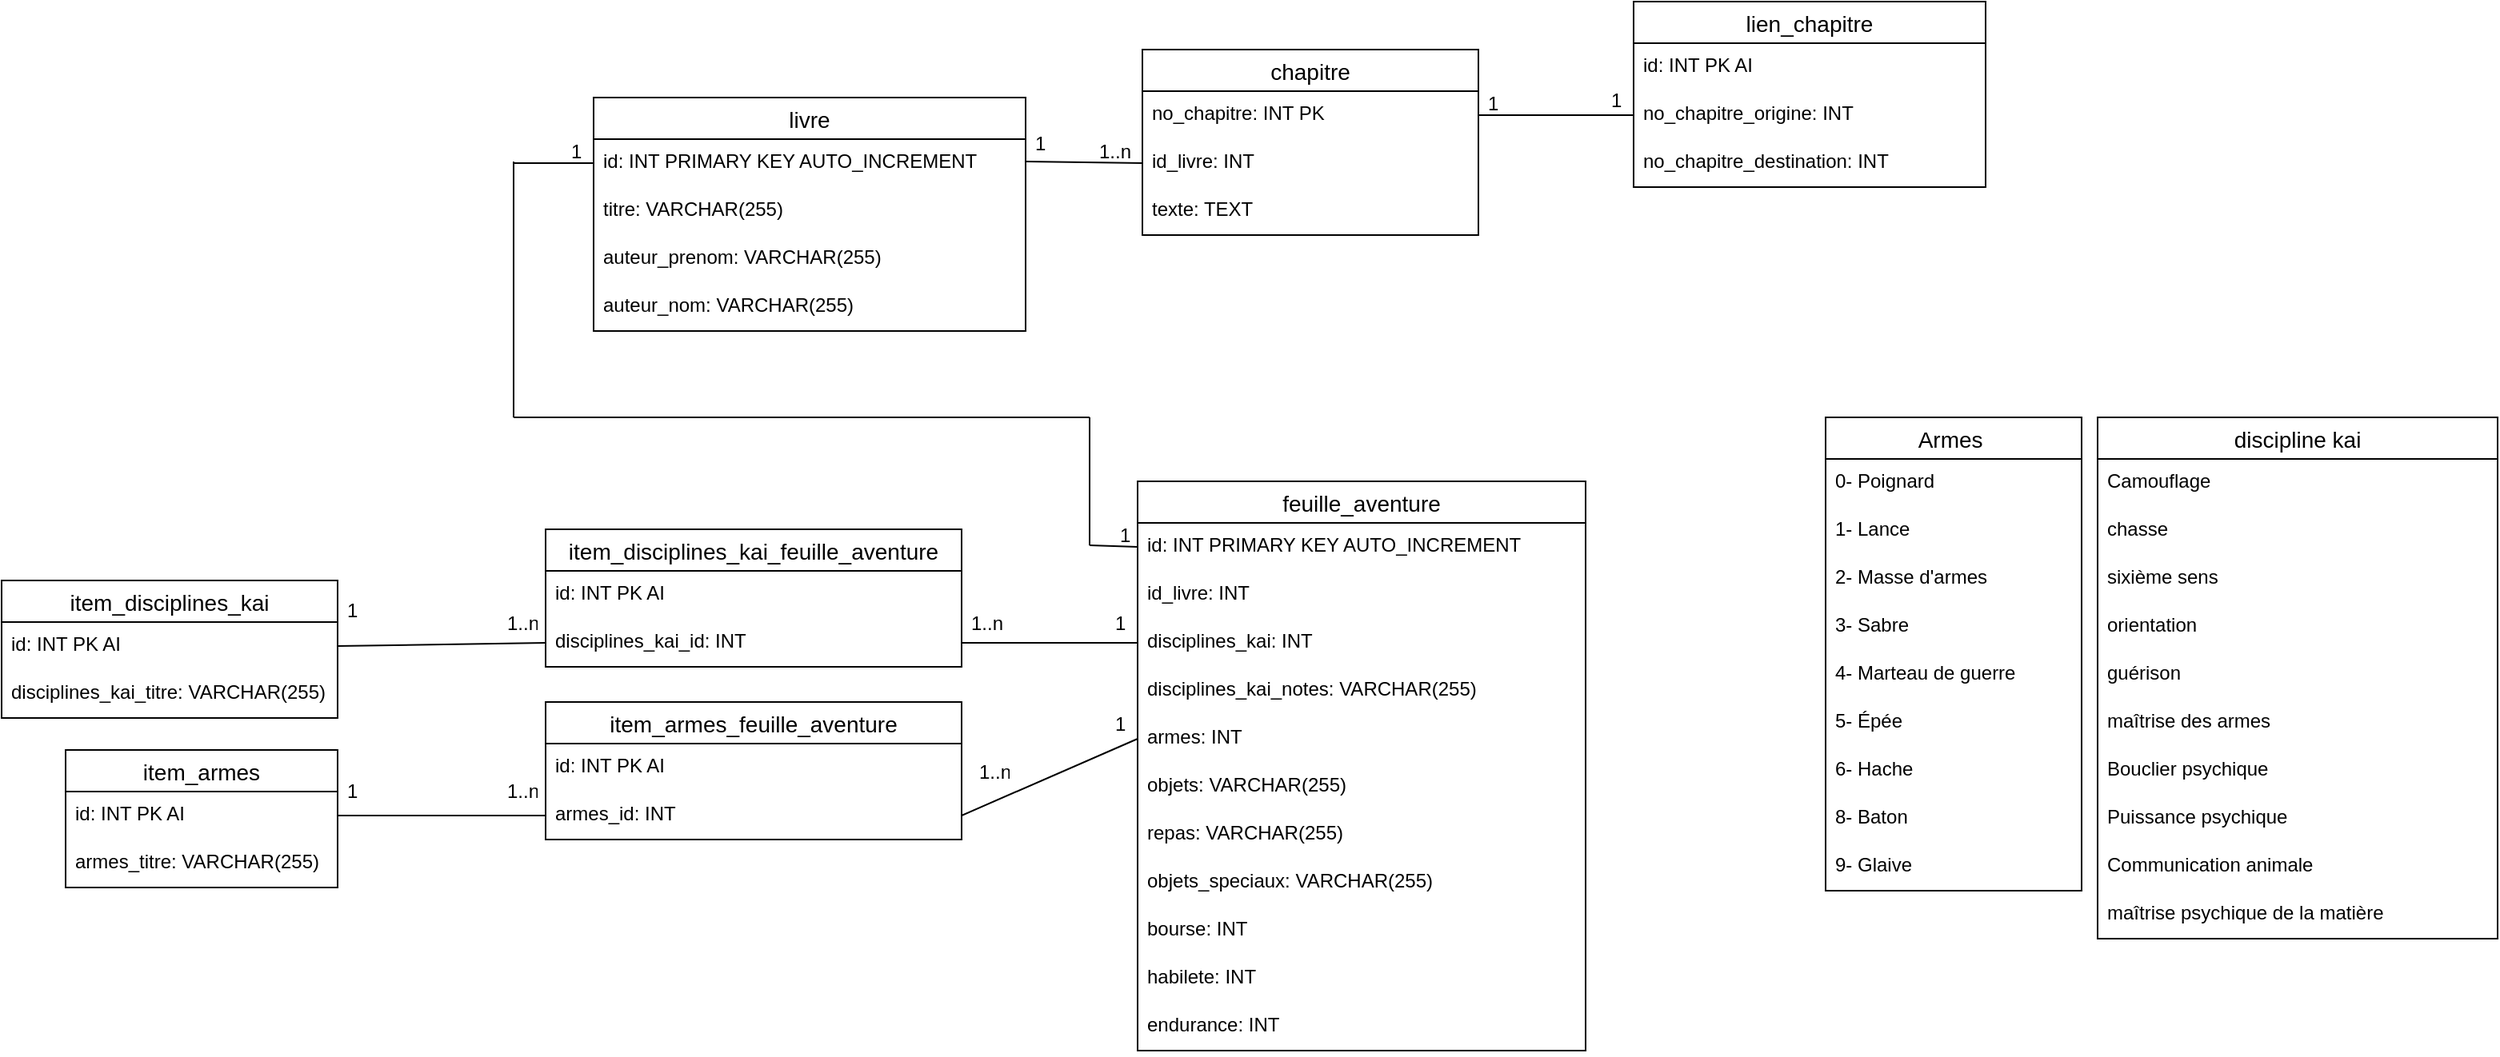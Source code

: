 <mxfile version="20.3.0" type="device"><diagram id="8a82gnL9Ti1jS3Z0b7Y0" name="Page-1"><mxGraphModel dx="1522" dy="403" grid="1" gridSize="10" guides="1" tooltips="1" connect="1" arrows="1" fold="1" page="1" pageScale="1" pageWidth="827" pageHeight="1169" math="0" shadow="0"><root><mxCell id="0"/><mxCell id="1" parent="0"/><mxCell id="UXGBYxF8aV68pguyi7tR-3" value="chapitre" style="swimlane;fontStyle=0;childLayout=stackLayout;horizontal=1;startSize=26;horizontalStack=0;resizeParent=1;resizeParentMax=0;resizeLast=0;collapsible=1;marginBottom=0;align=center;fontSize=14;" parent="1" vertex="1"><mxGeometry x="433" y="210" width="210" height="116" as="geometry"/></mxCell><mxCell id="UXGBYxF8aV68pguyi7tR-4" value="no_chapitre: INT PK" style="text;strokeColor=none;fillColor=none;spacingLeft=4;spacingRight=4;overflow=hidden;rotatable=0;points=[[0,0.5],[1,0.5]];portConstraint=eastwest;fontSize=12;" parent="UXGBYxF8aV68pguyi7tR-3" vertex="1"><mxGeometry y="26" width="210" height="30" as="geometry"/></mxCell><mxCell id="UXGBYxF8aV68pguyi7tR-5" value="id_livre: INT" style="text;strokeColor=none;fillColor=none;spacingLeft=4;spacingRight=4;overflow=hidden;rotatable=0;points=[[0,0.5],[1,0.5]];portConstraint=eastwest;fontSize=12;" parent="UXGBYxF8aV68pguyi7tR-3" vertex="1"><mxGeometry y="56" width="210" height="30" as="geometry"/></mxCell><mxCell id="UXGBYxF8aV68pguyi7tR-6" value="texte: TEXT" style="text;strokeColor=none;fillColor=none;spacingLeft=4;spacingRight=4;overflow=hidden;rotatable=0;points=[[0,0.5],[1,0.5]];portConstraint=eastwest;fontSize=12;" parent="UXGBYxF8aV68pguyi7tR-3" vertex="1"><mxGeometry y="86" width="210" height="30" as="geometry"/></mxCell><mxCell id="UXGBYxF8aV68pguyi7tR-7" value="lien_chapitre" style="swimlane;fontStyle=0;childLayout=stackLayout;horizontal=1;startSize=26;horizontalStack=0;resizeParent=1;resizeParentMax=0;resizeLast=0;collapsible=1;marginBottom=0;align=center;fontSize=14;" parent="1" vertex="1"><mxGeometry x="740" y="180" width="220" height="116" as="geometry"/></mxCell><mxCell id="UXGBYxF8aV68pguyi7tR-8" value="id: INT PK AI" style="text;strokeColor=none;fillColor=none;spacingLeft=4;spacingRight=4;overflow=hidden;rotatable=0;points=[[0,0.5],[1,0.5]];portConstraint=eastwest;fontSize=12;" parent="UXGBYxF8aV68pguyi7tR-7" vertex="1"><mxGeometry y="26" width="220" height="30" as="geometry"/></mxCell><mxCell id="UXGBYxF8aV68pguyi7tR-9" value="no_chapitre_origine: INT" style="text;strokeColor=none;fillColor=none;spacingLeft=4;spacingRight=4;overflow=hidden;rotatable=0;points=[[0,0.5],[1,0.5]];portConstraint=eastwest;fontSize=12;" parent="UXGBYxF8aV68pguyi7tR-7" vertex="1"><mxGeometry y="56" width="220" height="30" as="geometry"/></mxCell><mxCell id="UXGBYxF8aV68pguyi7tR-10" value="no_chapitre_destination: INT" style="text;strokeColor=none;fillColor=none;spacingLeft=4;spacingRight=4;overflow=hidden;rotatable=0;points=[[0,0.5],[1,0.5]];portConstraint=eastwest;fontSize=12;" parent="UXGBYxF8aV68pguyi7tR-7" vertex="1"><mxGeometry y="86" width="220" height="30" as="geometry"/></mxCell><mxCell id="UXGBYxF8aV68pguyi7tR-11" value="livre" style="swimlane;fontStyle=0;childLayout=stackLayout;horizontal=1;startSize=26;horizontalStack=0;resizeParent=1;resizeParentMax=0;resizeLast=0;collapsible=1;marginBottom=0;align=center;fontSize=14;" parent="1" vertex="1"><mxGeometry x="90" y="240" width="270" height="146" as="geometry"/></mxCell><mxCell id="UXGBYxF8aV68pguyi7tR-12" value="id: INT PRIMARY KEY AUTO_INCREMENT" style="text;strokeColor=none;fillColor=none;spacingLeft=4;spacingRight=4;overflow=hidden;rotatable=0;points=[[0,0.5],[1,0.5]];portConstraint=eastwest;fontSize=12;" parent="UXGBYxF8aV68pguyi7tR-11" vertex="1"><mxGeometry y="26" width="270" height="30" as="geometry"/></mxCell><mxCell id="UXGBYxF8aV68pguyi7tR-14" value="titre: VARCHAR(255)" style="text;strokeColor=none;fillColor=none;spacingLeft=4;spacingRight=4;overflow=hidden;rotatable=0;points=[[0,0.5],[1,0.5]];portConstraint=eastwest;fontSize=12;" parent="UXGBYxF8aV68pguyi7tR-11" vertex="1"><mxGeometry y="56" width="270" height="30" as="geometry"/></mxCell><mxCell id="UXGBYxF8aV68pguyi7tR-73" value="auteur_prenom: VARCHAR(255)" style="text;strokeColor=none;fillColor=none;spacingLeft=4;spacingRight=4;overflow=hidden;rotatable=0;points=[[0,0.5],[1,0.5]];portConstraint=eastwest;fontSize=12;" parent="UXGBYxF8aV68pguyi7tR-11" vertex="1"><mxGeometry y="86" width="270" height="30" as="geometry"/></mxCell><mxCell id="UXGBYxF8aV68pguyi7tR-74" value="auteur_nom: VARCHAR(255)" style="text;strokeColor=none;fillColor=none;spacingLeft=4;spacingRight=4;overflow=hidden;rotatable=0;points=[[0,0.5],[1,0.5]];portConstraint=eastwest;fontSize=12;" parent="UXGBYxF8aV68pguyi7tR-11" vertex="1"><mxGeometry y="116" width="270" height="30" as="geometry"/></mxCell><mxCell id="UXGBYxF8aV68pguyi7tR-15" value="feuille_aventure" style="swimlane;fontStyle=0;childLayout=stackLayout;horizontal=1;startSize=26;horizontalStack=0;resizeParent=1;resizeParentMax=0;resizeLast=0;collapsible=1;marginBottom=0;align=center;fontSize=14;" parent="1" vertex="1"><mxGeometry x="430" y="480" width="280" height="356" as="geometry"/></mxCell><mxCell id="UXGBYxF8aV68pguyi7tR-16" value="id: INT PRIMARY KEY AUTO_INCREMENT" style="text;strokeColor=none;fillColor=none;spacingLeft=4;spacingRight=4;overflow=hidden;rotatable=0;points=[[0,0.5],[1,0.5]];portConstraint=eastwest;fontSize=12;" parent="UXGBYxF8aV68pguyi7tR-15" vertex="1"><mxGeometry y="26" width="280" height="30" as="geometry"/></mxCell><mxCell id="UXGBYxF8aV68pguyi7tR-76" value="id_livre: INT" style="text;strokeColor=none;fillColor=none;spacingLeft=4;spacingRight=4;overflow=hidden;rotatable=0;points=[[0,0.5],[1,0.5]];portConstraint=eastwest;fontSize=12;" parent="UXGBYxF8aV68pguyi7tR-15" vertex="1"><mxGeometry y="56" width="280" height="30" as="geometry"/></mxCell><mxCell id="UXGBYxF8aV68pguyi7tR-17" value="disciplines_kai: INT" style="text;strokeColor=none;fillColor=none;spacingLeft=4;spacingRight=4;overflow=hidden;rotatable=0;points=[[0,0.5],[1,0.5]];portConstraint=eastwest;fontSize=12;" parent="UXGBYxF8aV68pguyi7tR-15" vertex="1"><mxGeometry y="86" width="280" height="30" as="geometry"/></mxCell><mxCell id="UXGBYxF8aV68pguyi7tR-19" value="disciplines_kai_notes: VARCHAR(255)" style="text;strokeColor=none;fillColor=none;spacingLeft=4;spacingRight=4;overflow=hidden;rotatable=0;points=[[0,0.5],[1,0.5]];portConstraint=eastwest;fontSize=12;" parent="UXGBYxF8aV68pguyi7tR-15" vertex="1"><mxGeometry y="116" width="280" height="30" as="geometry"/></mxCell><mxCell id="UXGBYxF8aV68pguyi7tR-36" value="armes: INT" style="text;strokeColor=none;fillColor=none;spacingLeft=4;spacingRight=4;overflow=hidden;rotatable=0;points=[[0,0.5],[1,0.5]];portConstraint=eastwest;fontSize=12;" parent="UXGBYxF8aV68pguyi7tR-15" vertex="1"><mxGeometry y="146" width="280" height="30" as="geometry"/></mxCell><mxCell id="UXGBYxF8aV68pguyi7tR-20" value="objets: VARCHAR(255)" style="text;strokeColor=none;fillColor=none;spacingLeft=4;spacingRight=4;overflow=hidden;rotatable=0;points=[[0,0.5],[1,0.5]];portConstraint=eastwest;fontSize=12;" parent="UXGBYxF8aV68pguyi7tR-15" vertex="1"><mxGeometry y="176" width="280" height="30" as="geometry"/></mxCell><mxCell id="UXGBYxF8aV68pguyi7tR-18" value="repas: VARCHAR(255)" style="text;strokeColor=none;fillColor=none;spacingLeft=4;spacingRight=4;overflow=hidden;rotatable=0;points=[[0,0.5],[1,0.5]];portConstraint=eastwest;fontSize=12;" parent="UXGBYxF8aV68pguyi7tR-15" vertex="1"><mxGeometry y="206" width="280" height="30" as="geometry"/></mxCell><mxCell id="UXGBYxF8aV68pguyi7tR-66" value="objets_speciaux: VARCHAR(255)" style="text;strokeColor=none;fillColor=none;spacingLeft=4;spacingRight=4;overflow=hidden;rotatable=0;points=[[0,0.5],[1,0.5]];portConstraint=eastwest;fontSize=12;" parent="UXGBYxF8aV68pguyi7tR-15" vertex="1"><mxGeometry y="236" width="280" height="30" as="geometry"/></mxCell><mxCell id="UXGBYxF8aV68pguyi7tR-67" value="bourse: INT" style="text;strokeColor=none;fillColor=none;spacingLeft=4;spacingRight=4;overflow=hidden;rotatable=0;points=[[0,0.5],[1,0.5]];portConstraint=eastwest;fontSize=12;" parent="UXGBYxF8aV68pguyi7tR-15" vertex="1"><mxGeometry y="266" width="280" height="30" as="geometry"/></mxCell><mxCell id="UXGBYxF8aV68pguyi7tR-68" value="habilete: INT" style="text;strokeColor=none;fillColor=none;spacingLeft=4;spacingRight=4;overflow=hidden;rotatable=0;points=[[0,0.5],[1,0.5]];portConstraint=eastwest;fontSize=12;" parent="UXGBYxF8aV68pguyi7tR-15" vertex="1"><mxGeometry y="296" width="280" height="30" as="geometry"/></mxCell><mxCell id="UXGBYxF8aV68pguyi7tR-69" value="endurance: INT" style="text;strokeColor=none;fillColor=none;spacingLeft=4;spacingRight=4;overflow=hidden;rotatable=0;points=[[0,0.5],[1,0.5]];portConstraint=eastwest;fontSize=12;" parent="UXGBYxF8aV68pguyi7tR-15" vertex="1"><mxGeometry y="326" width="280" height="30" as="geometry"/></mxCell><mxCell id="UXGBYxF8aV68pguyi7tR-37" value="item_armes" style="swimlane;fontStyle=0;childLayout=stackLayout;horizontal=1;startSize=26;horizontalStack=0;resizeParent=1;resizeParentMax=0;resizeLast=0;collapsible=1;marginBottom=0;align=center;fontSize=14;" parent="1" vertex="1"><mxGeometry x="-240" y="648" width="170" height="86" as="geometry"/></mxCell><mxCell id="UXGBYxF8aV68pguyi7tR-38" value="id: INT PK AI" style="text;strokeColor=none;fillColor=none;spacingLeft=4;spacingRight=4;overflow=hidden;rotatable=0;points=[[0,0.5],[1,0.5]];portConstraint=eastwest;fontSize=12;" parent="UXGBYxF8aV68pguyi7tR-37" vertex="1"><mxGeometry y="26" width="170" height="30" as="geometry"/></mxCell><mxCell id="UXGBYxF8aV68pguyi7tR-39" value="armes_titre: VARCHAR(255)" style="text;strokeColor=none;fillColor=none;spacingLeft=4;spacingRight=4;overflow=hidden;rotatable=0;points=[[0,0.5],[1,0.5]];portConstraint=eastwest;fontSize=12;" parent="UXGBYxF8aV68pguyi7tR-37" vertex="1"><mxGeometry y="56" width="170" height="30" as="geometry"/></mxCell><mxCell id="UXGBYxF8aV68pguyi7tR-41" value="Armes " style="swimlane;fontStyle=0;childLayout=stackLayout;horizontal=1;startSize=26;horizontalStack=0;resizeParent=1;resizeParentMax=0;resizeLast=0;collapsible=1;marginBottom=0;align=center;fontSize=14;" parent="1" vertex="1"><mxGeometry x="860" y="440" width="160" height="296" as="geometry"/></mxCell><mxCell id="UXGBYxF8aV68pguyi7tR-42" value="0- Poignard" style="text;strokeColor=none;fillColor=none;spacingLeft=4;spacingRight=4;overflow=hidden;rotatable=0;points=[[0,0.5],[1,0.5]];portConstraint=eastwest;fontSize=12;" parent="UXGBYxF8aV68pguyi7tR-41" vertex="1"><mxGeometry y="26" width="160" height="30" as="geometry"/></mxCell><mxCell id="UXGBYxF8aV68pguyi7tR-43" value="1- Lance" style="text;strokeColor=none;fillColor=none;spacingLeft=4;spacingRight=4;overflow=hidden;rotatable=0;points=[[0,0.5],[1,0.5]];portConstraint=eastwest;fontSize=12;" parent="UXGBYxF8aV68pguyi7tR-41" vertex="1"><mxGeometry y="56" width="160" height="30" as="geometry"/></mxCell><mxCell id="UXGBYxF8aV68pguyi7tR-44" value="2- Masse d'armes" style="text;strokeColor=none;fillColor=none;spacingLeft=4;spacingRight=4;overflow=hidden;rotatable=0;points=[[0,0.5],[1,0.5]];portConstraint=eastwest;fontSize=12;" parent="UXGBYxF8aV68pguyi7tR-41" vertex="1"><mxGeometry y="86" width="160" height="30" as="geometry"/></mxCell><mxCell id="UXGBYxF8aV68pguyi7tR-45" value="3- Sabre" style="text;strokeColor=none;fillColor=none;spacingLeft=4;spacingRight=4;overflow=hidden;rotatable=0;points=[[0,0.5],[1,0.5]];portConstraint=eastwest;fontSize=12;" parent="UXGBYxF8aV68pguyi7tR-41" vertex="1"><mxGeometry y="116" width="160" height="30" as="geometry"/></mxCell><mxCell id="UXGBYxF8aV68pguyi7tR-46" value="4- Marteau de guerre" style="text;strokeColor=none;fillColor=none;spacingLeft=4;spacingRight=4;overflow=hidden;rotatable=0;points=[[0,0.5],[1,0.5]];portConstraint=eastwest;fontSize=12;" parent="UXGBYxF8aV68pguyi7tR-41" vertex="1"><mxGeometry y="146" width="160" height="30" as="geometry"/></mxCell><mxCell id="UXGBYxF8aV68pguyi7tR-47" value="5- Épée" style="text;strokeColor=none;fillColor=none;spacingLeft=4;spacingRight=4;overflow=hidden;rotatable=0;points=[[0,0.5],[1,0.5]];portConstraint=eastwest;fontSize=12;" parent="UXGBYxF8aV68pguyi7tR-41" vertex="1"><mxGeometry y="176" width="160" height="30" as="geometry"/></mxCell><mxCell id="UXGBYxF8aV68pguyi7tR-48" value="6- Hache" style="text;strokeColor=none;fillColor=none;spacingLeft=4;spacingRight=4;overflow=hidden;rotatable=0;points=[[0,0.5],[1,0.5]];portConstraint=eastwest;fontSize=12;" parent="UXGBYxF8aV68pguyi7tR-41" vertex="1"><mxGeometry y="206" width="160" height="30" as="geometry"/></mxCell><mxCell id="UXGBYxF8aV68pguyi7tR-49" value="8- Baton" style="text;strokeColor=none;fillColor=none;spacingLeft=4;spacingRight=4;overflow=hidden;rotatable=0;points=[[0,0.5],[1,0.5]];portConstraint=eastwest;fontSize=12;" parent="UXGBYxF8aV68pguyi7tR-41" vertex="1"><mxGeometry y="236" width="160" height="30" as="geometry"/></mxCell><mxCell id="UXGBYxF8aV68pguyi7tR-51" value="9- Glaive" style="text;strokeColor=none;fillColor=none;spacingLeft=4;spacingRight=4;overflow=hidden;rotatable=0;points=[[0,0.5],[1,0.5]];portConstraint=eastwest;fontSize=12;" parent="UXGBYxF8aV68pguyi7tR-41" vertex="1"><mxGeometry y="266" width="160" height="30" as="geometry"/></mxCell><mxCell id="UXGBYxF8aV68pguyi7tR-52" value="discipline kai" style="swimlane;fontStyle=0;childLayout=stackLayout;horizontal=1;startSize=26;horizontalStack=0;resizeParent=1;resizeParentMax=0;resizeLast=0;collapsible=1;marginBottom=0;align=center;fontSize=14;" parent="1" vertex="1"><mxGeometry x="1030" y="440" width="250" height="326" as="geometry"/></mxCell><mxCell id="UXGBYxF8aV68pguyi7tR-53" value="Camouflage" style="text;strokeColor=none;fillColor=none;spacingLeft=4;spacingRight=4;overflow=hidden;rotatable=0;points=[[0,0.5],[1,0.5]];portConstraint=eastwest;fontSize=12;" parent="UXGBYxF8aV68pguyi7tR-52" vertex="1"><mxGeometry y="26" width="250" height="30" as="geometry"/></mxCell><mxCell id="UXGBYxF8aV68pguyi7tR-96" value="chasse" style="text;strokeColor=none;fillColor=none;spacingLeft=4;spacingRight=4;overflow=hidden;rotatable=0;points=[[0,0.5],[1,0.5]];portConstraint=eastwest;fontSize=12;" parent="UXGBYxF8aV68pguyi7tR-52" vertex="1"><mxGeometry y="56" width="250" height="30" as="geometry"/></mxCell><mxCell id="UXGBYxF8aV68pguyi7tR-95" value="sixième sens" style="text;strokeColor=none;fillColor=none;spacingLeft=4;spacingRight=4;overflow=hidden;rotatable=0;points=[[0,0.5],[1,0.5]];portConstraint=eastwest;fontSize=12;" parent="UXGBYxF8aV68pguyi7tR-52" vertex="1"><mxGeometry y="86" width="250" height="30" as="geometry"/></mxCell><mxCell id="UXGBYxF8aV68pguyi7tR-94" value="orientation" style="text;strokeColor=none;fillColor=none;spacingLeft=4;spacingRight=4;overflow=hidden;rotatable=0;points=[[0,0.5],[1,0.5]];portConstraint=eastwest;fontSize=12;" parent="UXGBYxF8aV68pguyi7tR-52" vertex="1"><mxGeometry y="116" width="250" height="30" as="geometry"/></mxCell><mxCell id="UXGBYxF8aV68pguyi7tR-93" value="guérison" style="text;strokeColor=none;fillColor=none;spacingLeft=4;spacingRight=4;overflow=hidden;rotatable=0;points=[[0,0.5],[1,0.5]];portConstraint=eastwest;fontSize=12;" parent="UXGBYxF8aV68pguyi7tR-52" vertex="1"><mxGeometry y="146" width="250" height="30" as="geometry"/></mxCell><mxCell id="UXGBYxF8aV68pguyi7tR-92" value="maîtrise des armes" style="text;strokeColor=none;fillColor=none;spacingLeft=4;spacingRight=4;overflow=hidden;rotatable=0;points=[[0,0.5],[1,0.5]];portConstraint=eastwest;fontSize=12;" parent="UXGBYxF8aV68pguyi7tR-52" vertex="1"><mxGeometry y="176" width="250" height="30" as="geometry"/></mxCell><mxCell id="UXGBYxF8aV68pguyi7tR-91" value="Bouclier psychique" style="text;strokeColor=none;fillColor=none;spacingLeft=4;spacingRight=4;overflow=hidden;rotatable=0;points=[[0,0.5],[1,0.5]];portConstraint=eastwest;fontSize=12;" parent="UXGBYxF8aV68pguyi7tR-52" vertex="1"><mxGeometry y="206" width="250" height="30" as="geometry"/></mxCell><mxCell id="UXGBYxF8aV68pguyi7tR-54" value="Puissance psychique" style="text;strokeColor=none;fillColor=none;spacingLeft=4;spacingRight=4;overflow=hidden;rotatable=0;points=[[0,0.5],[1,0.5]];portConstraint=eastwest;fontSize=12;" parent="UXGBYxF8aV68pguyi7tR-52" vertex="1"><mxGeometry y="236" width="250" height="30" as="geometry"/></mxCell><mxCell id="UXGBYxF8aV68pguyi7tR-55" value="Communication animale" style="text;strokeColor=none;fillColor=none;spacingLeft=4;spacingRight=4;overflow=hidden;rotatable=0;points=[[0,0.5],[1,0.5]];portConstraint=eastwest;fontSize=12;" parent="UXGBYxF8aV68pguyi7tR-52" vertex="1"><mxGeometry y="266" width="250" height="30" as="geometry"/></mxCell><mxCell id="UXGBYxF8aV68pguyi7tR-56" value="maîtrise psychique de la matière" style="text;strokeColor=none;fillColor=none;spacingLeft=4;spacingRight=4;overflow=hidden;rotatable=0;points=[[0,0.5],[1,0.5]];portConstraint=eastwest;fontSize=12;" parent="UXGBYxF8aV68pguyi7tR-52" vertex="1"><mxGeometry y="296" width="250" height="30" as="geometry"/></mxCell><mxCell id="UXGBYxF8aV68pguyi7tR-62" value="item_disciplines_kai" style="swimlane;fontStyle=0;childLayout=stackLayout;horizontal=1;startSize=26;horizontalStack=0;resizeParent=1;resizeParentMax=0;resizeLast=0;collapsible=1;marginBottom=0;align=center;fontSize=14;" parent="1" vertex="1"><mxGeometry x="-280" y="542" width="210" height="86" as="geometry"/></mxCell><mxCell id="UXGBYxF8aV68pguyi7tR-63" value="id: INT PK AI" style="text;strokeColor=none;fillColor=none;spacingLeft=4;spacingRight=4;overflow=hidden;rotatable=0;points=[[0,0.5],[1,0.5]];portConstraint=eastwest;fontSize=12;" parent="UXGBYxF8aV68pguyi7tR-62" vertex="1"><mxGeometry y="26" width="210" height="30" as="geometry"/></mxCell><mxCell id="UXGBYxF8aV68pguyi7tR-64" value="disciplines_kai_titre: VARCHAR(255)" style="text;strokeColor=none;fillColor=none;spacingLeft=4;spacingRight=4;overflow=hidden;rotatable=0;points=[[0,0.5],[1,0.5]];portConstraint=eastwest;fontSize=12;" parent="UXGBYxF8aV68pguyi7tR-62" vertex="1"><mxGeometry y="56" width="210" height="30" as="geometry"/></mxCell><mxCell id="UXGBYxF8aV68pguyi7tR-65" value="" style="endArrow=none;html=1;rounded=0;entryX=0;entryY=0.5;entryDx=0;entryDy=0;exitX=1;exitY=0.5;exitDx=0;exitDy=0;" parent="1" source="UXGBYxF8aV68pguyi7tR-38" target="UXGBYxF8aV68pguyi7tR-118" edge="1"><mxGeometry relative="1" as="geometry"><mxPoint x="-30" y="890" as="sourcePoint"/><mxPoint x="50" y="643.0" as="targetPoint"/></mxGeometry></mxCell><mxCell id="UXGBYxF8aV68pguyi7tR-71" value="" style="endArrow=none;html=1;rounded=0;exitX=1;exitY=0.5;exitDx=0;exitDy=0;entryX=0;entryY=0.5;entryDx=0;entryDy=0;" parent="1" source="UXGBYxF8aV68pguyi7tR-4" target="UXGBYxF8aV68pguyi7tR-9" edge="1"><mxGeometry relative="1" as="geometry"><mxPoint x="643" y="281" as="sourcePoint"/><mxPoint x="780" y="300" as="targetPoint"/></mxGeometry></mxCell><mxCell id="UXGBYxF8aV68pguyi7tR-75" value="" style="endArrow=none;html=1;rounded=0;exitX=1;exitY=0.5;exitDx=0;exitDy=0;entryX=0;entryY=0.5;entryDx=0;entryDy=0;" parent="1" target="UXGBYxF8aV68pguyi7tR-5" edge="1"><mxGeometry relative="1" as="geometry"><mxPoint x="360" y="280" as="sourcePoint"/><mxPoint x="420" y="320" as="targetPoint"/></mxGeometry></mxCell><mxCell id="UXGBYxF8aV68pguyi7tR-77" value="" style="endArrow=none;html=1;rounded=0;entryX=0;entryY=0.5;entryDx=0;entryDy=0;" parent="1" target="UXGBYxF8aV68pguyi7tR-12" edge="1"><mxGeometry width="50" height="50" relative="1" as="geometry"><mxPoint x="40" y="281" as="sourcePoint"/><mxPoint x="80" y="280" as="targetPoint"/></mxGeometry></mxCell><mxCell id="UXGBYxF8aV68pguyi7tR-78" value="" style="endArrow=none;html=1;rounded=0;" parent="1" edge="1"><mxGeometry width="50" height="50" relative="1" as="geometry"><mxPoint x="40" y="440" as="sourcePoint"/><mxPoint x="40" y="280" as="targetPoint"/></mxGeometry></mxCell><mxCell id="UXGBYxF8aV68pguyi7tR-79" value="" style="endArrow=none;html=1;rounded=0;" parent="1" edge="1"><mxGeometry width="50" height="50" relative="1" as="geometry"><mxPoint x="40" y="440" as="sourcePoint"/><mxPoint x="400" y="440" as="targetPoint"/></mxGeometry></mxCell><mxCell id="UXGBYxF8aV68pguyi7tR-80" value="" style="endArrow=none;html=1;rounded=0;" parent="1" edge="1"><mxGeometry width="50" height="50" relative="1" as="geometry"><mxPoint x="400" y="520" as="sourcePoint"/><mxPoint x="400" y="440" as="targetPoint"/></mxGeometry></mxCell><mxCell id="UXGBYxF8aV68pguyi7tR-81" value="" style="endArrow=none;html=1;rounded=0;entryX=0;entryY=0.5;entryDx=0;entryDy=0;" parent="1" target="UXGBYxF8aV68pguyi7tR-16" edge="1"><mxGeometry width="50" height="50" relative="1" as="geometry"><mxPoint x="400" y="520" as="sourcePoint"/><mxPoint x="510" y="400" as="targetPoint"/></mxGeometry></mxCell><mxCell id="UXGBYxF8aV68pguyi7tR-82" value="1" style="text;strokeColor=none;fillColor=none;spacingLeft=4;spacingRight=4;overflow=hidden;rotatable=0;points=[[0,0.5],[1,0.5]];portConstraint=eastwest;fontSize=12;" parent="1" vertex="1"><mxGeometry x="410" y="618" width="20" height="30" as="geometry"/></mxCell><mxCell id="UXGBYxF8aV68pguyi7tR-83" value="1..n" style="text;strokeColor=none;fillColor=none;spacingLeft=4;spacingRight=4;overflow=hidden;rotatable=0;points=[[0,0.5],[1,0.5]];portConstraint=eastwest;fontSize=12;" parent="1" vertex="1"><mxGeometry x="325" y="648" width="30" height="30" as="geometry"/></mxCell><mxCell id="UXGBYxF8aV68pguyi7tR-85" value="1..n" style="text;strokeColor=none;fillColor=none;spacingLeft=4;spacingRight=4;overflow=hidden;rotatable=0;points=[[0,0.5],[1,0.5]];portConstraint=eastwest;fontSize=12;" parent="1" vertex="1"><mxGeometry x="320" y="555" width="40" height="30" as="geometry"/></mxCell><mxCell id="UXGBYxF8aV68pguyi7tR-86" value="1" style="text;strokeColor=none;fillColor=none;spacingLeft=4;spacingRight=4;overflow=hidden;rotatable=0;points=[[0,0.5],[1,0.5]];portConstraint=eastwest;fontSize=12;" parent="1" vertex="1"><mxGeometry x="70" y="260" width="20" height="30" as="geometry"/></mxCell><mxCell id="UXGBYxF8aV68pguyi7tR-87" value="1" style="text;strokeColor=none;fillColor=none;spacingLeft=4;spacingRight=4;overflow=hidden;rotatable=0;points=[[0,0.5],[1,0.5]];portConstraint=eastwest;fontSize=12;" parent="1" vertex="1"><mxGeometry x="413" y="500" width="20" height="30" as="geometry"/></mxCell><mxCell id="UXGBYxF8aV68pguyi7tR-88" value="1" style="text;strokeColor=none;fillColor=none;spacingLeft=4;spacingRight=4;overflow=hidden;rotatable=0;points=[[0,0.5],[1,0.5]];portConstraint=eastwest;fontSize=12;" parent="1" vertex="1"><mxGeometry x="360" y="255" width="20" height="30" as="geometry"/></mxCell><mxCell id="UXGBYxF8aV68pguyi7tR-89" value="1..n" style="text;strokeColor=none;fillColor=none;spacingLeft=4;spacingRight=4;overflow=hidden;rotatable=0;points=[[0,0.5],[1,0.5]];portConstraint=eastwest;fontSize=12;" parent="1" vertex="1"><mxGeometry x="400" y="260" width="40" height="20" as="geometry"/></mxCell><mxCell id="UXGBYxF8aV68pguyi7tR-97" value="1" style="text;strokeColor=none;fillColor=none;spacingLeft=4;spacingRight=4;overflow=hidden;rotatable=0;points=[[0,0.5],[1,0.5]];portConstraint=eastwest;fontSize=12;" parent="1" vertex="1"><mxGeometry x="643" y="230" width="20" height="20" as="geometry"/></mxCell><mxCell id="UXGBYxF8aV68pguyi7tR-98" value="1" style="text;strokeColor=none;fillColor=none;spacingLeft=4;spacingRight=4;overflow=hidden;rotatable=0;points=[[0,0.5],[1,0.5]];portConstraint=eastwest;fontSize=12;" parent="1" vertex="1"><mxGeometry x="720" y="228" width="20" height="20" as="geometry"/></mxCell><mxCell id="UXGBYxF8aV68pguyi7tR-100" value="item_disciplines_kai_feuille_aventure" style="swimlane;fontStyle=0;childLayout=stackLayout;horizontal=1;startSize=26;horizontalStack=0;resizeParent=1;resizeParentMax=0;resizeLast=0;collapsible=1;marginBottom=0;align=center;fontSize=14;" parent="1" vertex="1"><mxGeometry x="60" y="510" width="260" height="86" as="geometry"/></mxCell><mxCell id="UXGBYxF8aV68pguyi7tR-101" value="id: INT PK AI" style="text;strokeColor=none;fillColor=none;spacingLeft=4;spacingRight=4;overflow=hidden;rotatable=0;points=[[0,0.5],[1,0.5]];portConstraint=eastwest;fontSize=12;" parent="UXGBYxF8aV68pguyi7tR-100" vertex="1"><mxGeometry y="26" width="260" height="30" as="geometry"/></mxCell><mxCell id="UXGBYxF8aV68pguyi7tR-102" value="disciplines_kai_id: INT " style="text;strokeColor=none;fillColor=none;spacingLeft=4;spacingRight=4;overflow=hidden;rotatable=0;points=[[0,0.5],[1,0.5]];portConstraint=eastwest;fontSize=12;" parent="UXGBYxF8aV68pguyi7tR-100" vertex="1"><mxGeometry y="56" width="260" height="30" as="geometry"/></mxCell><mxCell id="UXGBYxF8aV68pguyi7tR-104" value="" style="endArrow=none;html=1;rounded=0;entryX=0;entryY=0.5;entryDx=0;entryDy=0;exitX=1;exitY=0.5;exitDx=0;exitDy=0;" parent="1" source="UXGBYxF8aV68pguyi7tR-63" target="UXGBYxF8aV68pguyi7tR-102" edge="1"><mxGeometry width="50" height="50" relative="1" as="geometry"><mxPoint x="-50" y="720" as="sourcePoint"/><mxPoint x="-30" y="900" as="targetPoint"/></mxGeometry></mxCell><mxCell id="UXGBYxF8aV68pguyi7tR-105" value="1" style="text;strokeColor=none;fillColor=none;spacingLeft=4;spacingRight=4;overflow=hidden;rotatable=0;points=[[0,0.5],[1,0.5]];portConstraint=eastwest;fontSize=12;" parent="1" vertex="1"><mxGeometry x="-70" y="547" width="40" height="30" as="geometry"/></mxCell><mxCell id="UXGBYxF8aV68pguyi7tR-106" value="1..n" style="text;strokeColor=none;fillColor=none;spacingLeft=4;spacingRight=4;overflow=hidden;rotatable=0;points=[[0,0.5],[1,0.5]];portConstraint=eastwest;fontSize=12;" parent="1" vertex="1"><mxGeometry x="30" y="555" width="30" height="30" as="geometry"/></mxCell><mxCell id="UXGBYxF8aV68pguyi7tR-109" value="" style="endArrow=none;html=1;rounded=0;entryX=0;entryY=0.5;entryDx=0;entryDy=0;exitX=1;exitY=0.5;exitDx=0;exitDy=0;" parent="1" source="UXGBYxF8aV68pguyi7tR-102" target="UXGBYxF8aV68pguyi7tR-17" edge="1"><mxGeometry relative="1" as="geometry"><mxPoint x="30" y="690" as="sourcePoint"/><mxPoint x="400" y="600" as="targetPoint"/></mxGeometry></mxCell><mxCell id="UXGBYxF8aV68pguyi7tR-110" value="" style="endArrow=none;html=1;rounded=0;entryX=0;entryY=0.5;entryDx=0;entryDy=0;exitX=1;exitY=0.5;exitDx=0;exitDy=0;" parent="1" source="UXGBYxF8aV68pguyi7tR-118" target="UXGBYxF8aV68pguyi7tR-36" edge="1"><mxGeometry relative="1" as="geometry"><mxPoint x="340" y="720" as="sourcePoint"/><mxPoint x="410" y="670" as="targetPoint"/></mxGeometry></mxCell><mxCell id="UXGBYxF8aV68pguyi7tR-112" value="1" style="text;strokeColor=none;fillColor=none;spacingLeft=4;spacingRight=4;overflow=hidden;rotatable=0;points=[[0,0.5],[1,0.5]];portConstraint=eastwest;fontSize=12;" parent="1" vertex="1"><mxGeometry x="410" y="555" width="20" height="30" as="geometry"/></mxCell><mxCell id="UXGBYxF8aV68pguyi7tR-113" value="1" style="text;strokeColor=none;fillColor=none;spacingLeft=4;spacingRight=4;overflow=hidden;rotatable=0;points=[[0,0.5],[1,0.5]];portConstraint=eastwest;fontSize=12;" parent="1" vertex="1"><mxGeometry x="-70" y="660" width="40" height="30" as="geometry"/></mxCell><mxCell id="UXGBYxF8aV68pguyi7tR-114" value="1..n" style="text;strokeColor=none;fillColor=none;spacingLeft=4;spacingRight=4;overflow=hidden;rotatable=0;points=[[0,0.5],[1,0.5]];portConstraint=eastwest;fontSize=12;" parent="1" vertex="1"><mxGeometry x="30" y="660" width="30" height="30" as="geometry"/></mxCell><mxCell id="UXGBYxF8aV68pguyi7tR-115" value="item_armes_feuille_aventure" style="swimlane;fontStyle=0;childLayout=stackLayout;horizontal=1;startSize=26;horizontalStack=0;resizeParent=1;resizeParentMax=0;resizeLast=0;collapsible=1;marginBottom=0;align=center;fontSize=14;" parent="1" vertex="1"><mxGeometry x="60" y="618" width="260" height="86" as="geometry"/></mxCell><mxCell id="UXGBYxF8aV68pguyi7tR-116" value="id: INT PK AI" style="text;strokeColor=none;fillColor=none;spacingLeft=4;spacingRight=4;overflow=hidden;rotatable=0;points=[[0,0.5],[1,0.5]];portConstraint=eastwest;fontSize=12;" parent="UXGBYxF8aV68pguyi7tR-115" vertex="1"><mxGeometry y="26" width="260" height="30" as="geometry"/></mxCell><mxCell id="UXGBYxF8aV68pguyi7tR-118" value="armes_id: INT" style="text;strokeColor=none;fillColor=none;spacingLeft=4;spacingRight=4;overflow=hidden;rotatable=0;points=[[0,0.5],[1,0.5]];portConstraint=eastwest;fontSize=12;" parent="UXGBYxF8aV68pguyi7tR-115" vertex="1"><mxGeometry y="56" width="260" height="30" as="geometry"/></mxCell></root></mxGraphModel></diagram></mxfile>